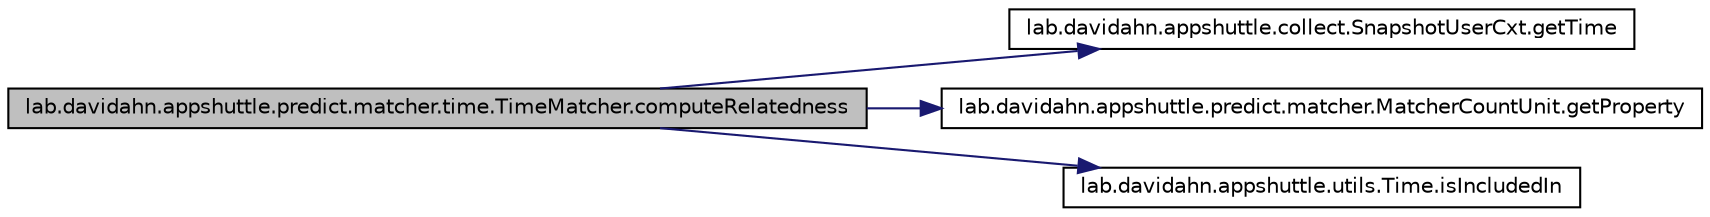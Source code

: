 digraph G
{
 // INTERACTIVE_SVG=YES
  edge [fontname="Helvetica",fontsize="10",labelfontname="Helvetica",labelfontsize="10"];
  node [fontname="Helvetica",fontsize="10",shape=record];
  rankdir="LR";
  Node1 [label="lab.davidahn.appshuttle.predict.matcher.time.TimeMatcher.computeRelatedness",height=0.2,width=0.4,color="black", fillcolor="grey75", style="filled" fontcolor="black"];
  Node1 -> Node2 [color="midnightblue",fontsize="10",style="solid"];
  Node2 [label="lab.davidahn.appshuttle.collect.SnapshotUserCxt.getTime",height=0.2,width=0.4,color="black", fillcolor="white", style="filled",URL="$classlab_1_1davidahn_1_1appshuttle_1_1collect_1_1_snapshot_user_cxt.html#a0641846d7e2540996053bbde0e797976"];
  Node1 -> Node3 [color="midnightblue",fontsize="10",style="solid"];
  Node3 [label="lab.davidahn.appshuttle.predict.matcher.MatcherCountUnit.getProperty",height=0.2,width=0.4,color="black", fillcolor="white", style="filled",URL="$classlab_1_1davidahn_1_1appshuttle_1_1predict_1_1matcher_1_1_matcher_count_unit.html#ab902feccf554924b14f25088a4d8d0fe"];
  Node1 -> Node4 [color="midnightblue",fontsize="10",style="solid"];
  Node4 [label="lab.davidahn.appshuttle.utils.Time.isIncludedIn",height=0.2,width=0.4,color="black", fillcolor="white", style="filled",URL="$classlab_1_1davidahn_1_1appshuttle_1_1utils_1_1_time.html#a5edb0fa8b0bb73935ade287b4bb692a1"];
}
